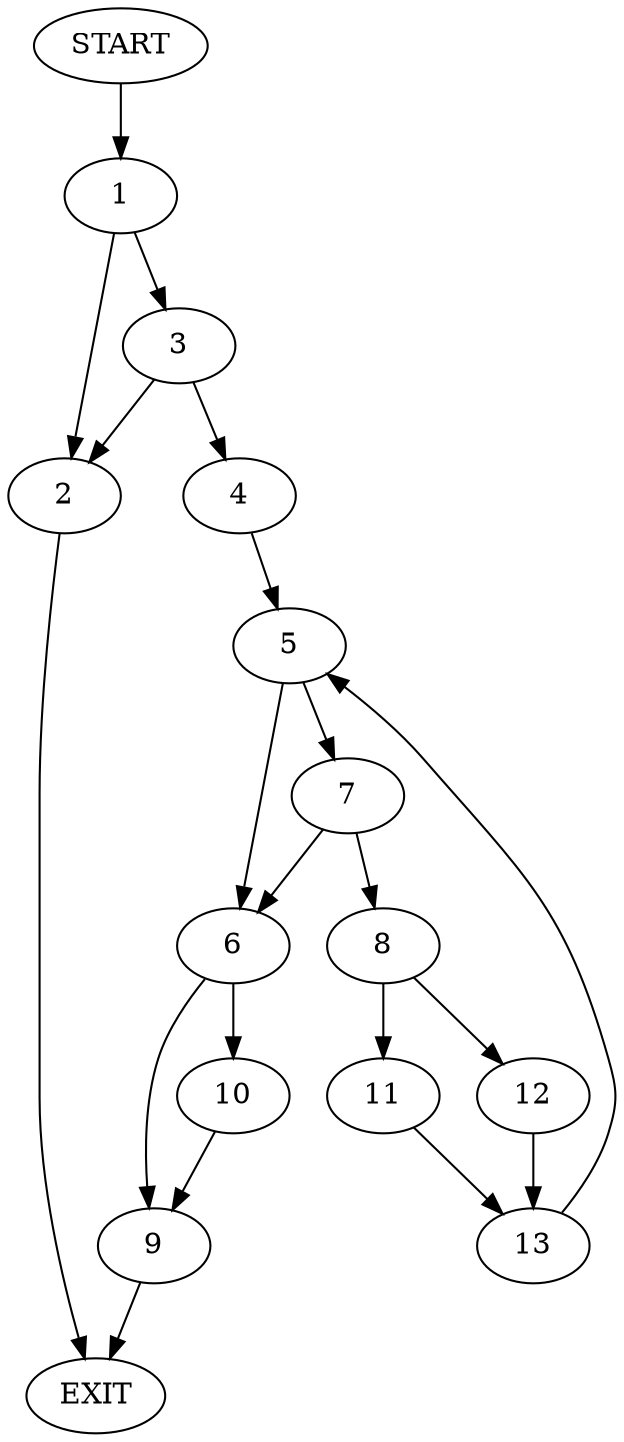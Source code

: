 digraph {
0 [label="START"]
14 [label="EXIT"]
0 -> 1
1 -> 2
1 -> 3
2 -> 14
3 -> 2
3 -> 4
4 -> 5
5 -> 6
5 -> 7
7 -> 6
7 -> 8
6 -> 9
6 -> 10
8 -> 11
8 -> 12
12 -> 13
11 -> 13
13 -> 5
9 -> 14
10 -> 9
}
